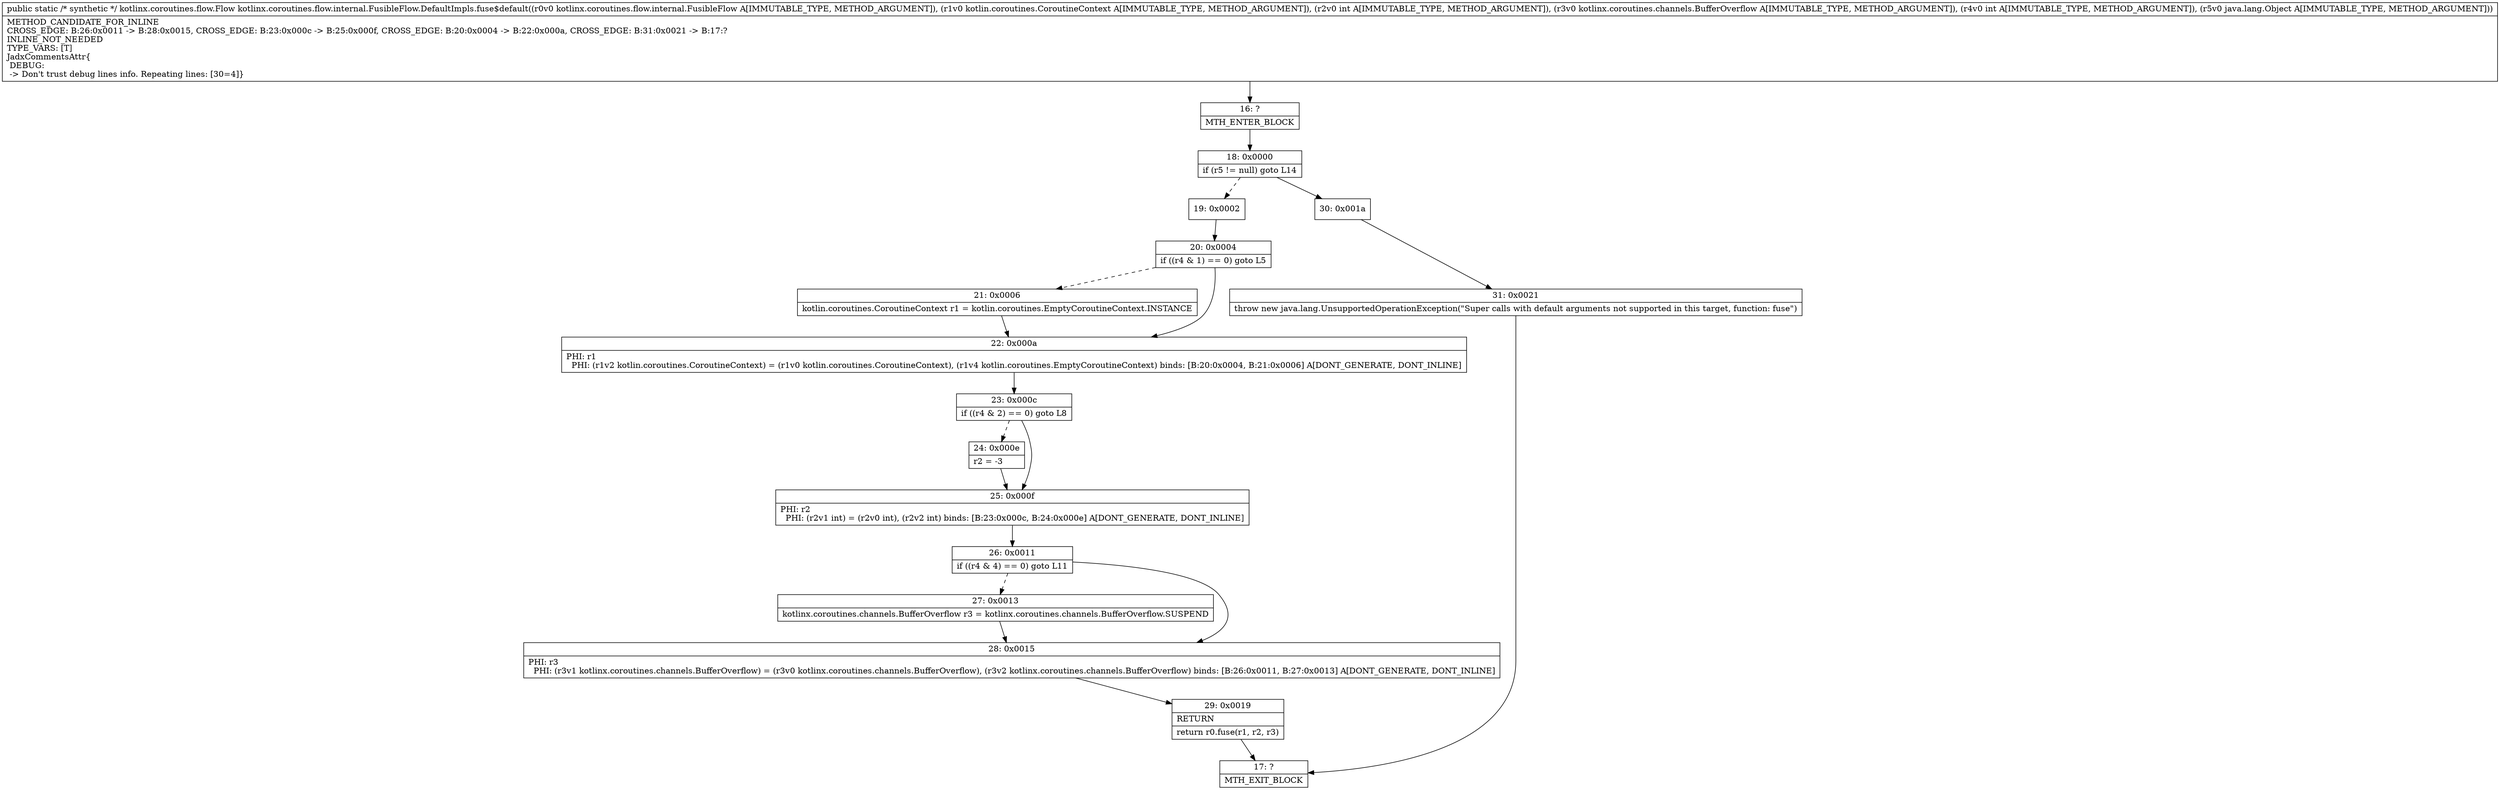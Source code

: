 digraph "CFG forkotlinx.coroutines.flow.internal.FusibleFlow.DefaultImpls.fuse$default(Lkotlinx\/coroutines\/flow\/internal\/FusibleFlow;Lkotlin\/coroutines\/CoroutineContext;ILkotlinx\/coroutines\/channels\/BufferOverflow;ILjava\/lang\/Object;)Lkotlinx\/coroutines\/flow\/Flow;" {
Node_16 [shape=record,label="{16\:\ ?|MTH_ENTER_BLOCK\l}"];
Node_18 [shape=record,label="{18\:\ 0x0000|if (r5 != null) goto L14\l}"];
Node_19 [shape=record,label="{19\:\ 0x0002}"];
Node_20 [shape=record,label="{20\:\ 0x0004|if ((r4 & 1) == 0) goto L5\l}"];
Node_21 [shape=record,label="{21\:\ 0x0006|kotlin.coroutines.CoroutineContext r1 = kotlin.coroutines.EmptyCoroutineContext.INSTANCE\l}"];
Node_22 [shape=record,label="{22\:\ 0x000a|PHI: r1 \l  PHI: (r1v2 kotlin.coroutines.CoroutineContext) = (r1v0 kotlin.coroutines.CoroutineContext), (r1v4 kotlin.coroutines.EmptyCoroutineContext) binds: [B:20:0x0004, B:21:0x0006] A[DONT_GENERATE, DONT_INLINE]\l}"];
Node_23 [shape=record,label="{23\:\ 0x000c|if ((r4 & 2) == 0) goto L8\l}"];
Node_24 [shape=record,label="{24\:\ 0x000e|r2 = \-3\l}"];
Node_25 [shape=record,label="{25\:\ 0x000f|PHI: r2 \l  PHI: (r2v1 int) = (r2v0 int), (r2v2 int) binds: [B:23:0x000c, B:24:0x000e] A[DONT_GENERATE, DONT_INLINE]\l}"];
Node_26 [shape=record,label="{26\:\ 0x0011|if ((r4 & 4) == 0) goto L11\l}"];
Node_27 [shape=record,label="{27\:\ 0x0013|kotlinx.coroutines.channels.BufferOverflow r3 = kotlinx.coroutines.channels.BufferOverflow.SUSPEND\l}"];
Node_28 [shape=record,label="{28\:\ 0x0015|PHI: r3 \l  PHI: (r3v1 kotlinx.coroutines.channels.BufferOverflow) = (r3v0 kotlinx.coroutines.channels.BufferOverflow), (r3v2 kotlinx.coroutines.channels.BufferOverflow) binds: [B:26:0x0011, B:27:0x0013] A[DONT_GENERATE, DONT_INLINE]\l}"];
Node_29 [shape=record,label="{29\:\ 0x0019|RETURN\l|return r0.fuse(r1, r2, r3)\l}"];
Node_17 [shape=record,label="{17\:\ ?|MTH_EXIT_BLOCK\l}"];
Node_30 [shape=record,label="{30\:\ 0x001a}"];
Node_31 [shape=record,label="{31\:\ 0x0021|throw new java.lang.UnsupportedOperationException(\"Super calls with default arguments not supported in this target, function: fuse\")\l}"];
MethodNode[shape=record,label="{public static \/* synthetic *\/ kotlinx.coroutines.flow.Flow kotlinx.coroutines.flow.internal.FusibleFlow.DefaultImpls.fuse$default((r0v0 kotlinx.coroutines.flow.internal.FusibleFlow A[IMMUTABLE_TYPE, METHOD_ARGUMENT]), (r1v0 kotlin.coroutines.CoroutineContext A[IMMUTABLE_TYPE, METHOD_ARGUMENT]), (r2v0 int A[IMMUTABLE_TYPE, METHOD_ARGUMENT]), (r3v0 kotlinx.coroutines.channels.BufferOverflow A[IMMUTABLE_TYPE, METHOD_ARGUMENT]), (r4v0 int A[IMMUTABLE_TYPE, METHOD_ARGUMENT]), (r5v0 java.lang.Object A[IMMUTABLE_TYPE, METHOD_ARGUMENT]))  | METHOD_CANDIDATE_FOR_INLINE\lCROSS_EDGE: B:26:0x0011 \-\> B:28:0x0015, CROSS_EDGE: B:23:0x000c \-\> B:25:0x000f, CROSS_EDGE: B:20:0x0004 \-\> B:22:0x000a, CROSS_EDGE: B:31:0x0021 \-\> B:17:?\lINLINE_NOT_NEEDED\lTYPE_VARS: [T]\lJadxCommentsAttr\{\l DEBUG: \l \-\> Don't trust debug lines info. Repeating lines: [30=4]\}\l}"];
MethodNode -> Node_16;Node_16 -> Node_18;
Node_18 -> Node_19[style=dashed];
Node_18 -> Node_30;
Node_19 -> Node_20;
Node_20 -> Node_21[style=dashed];
Node_20 -> Node_22;
Node_21 -> Node_22;
Node_22 -> Node_23;
Node_23 -> Node_24[style=dashed];
Node_23 -> Node_25;
Node_24 -> Node_25;
Node_25 -> Node_26;
Node_26 -> Node_27[style=dashed];
Node_26 -> Node_28;
Node_27 -> Node_28;
Node_28 -> Node_29;
Node_29 -> Node_17;
Node_30 -> Node_31;
Node_31 -> Node_17;
}

